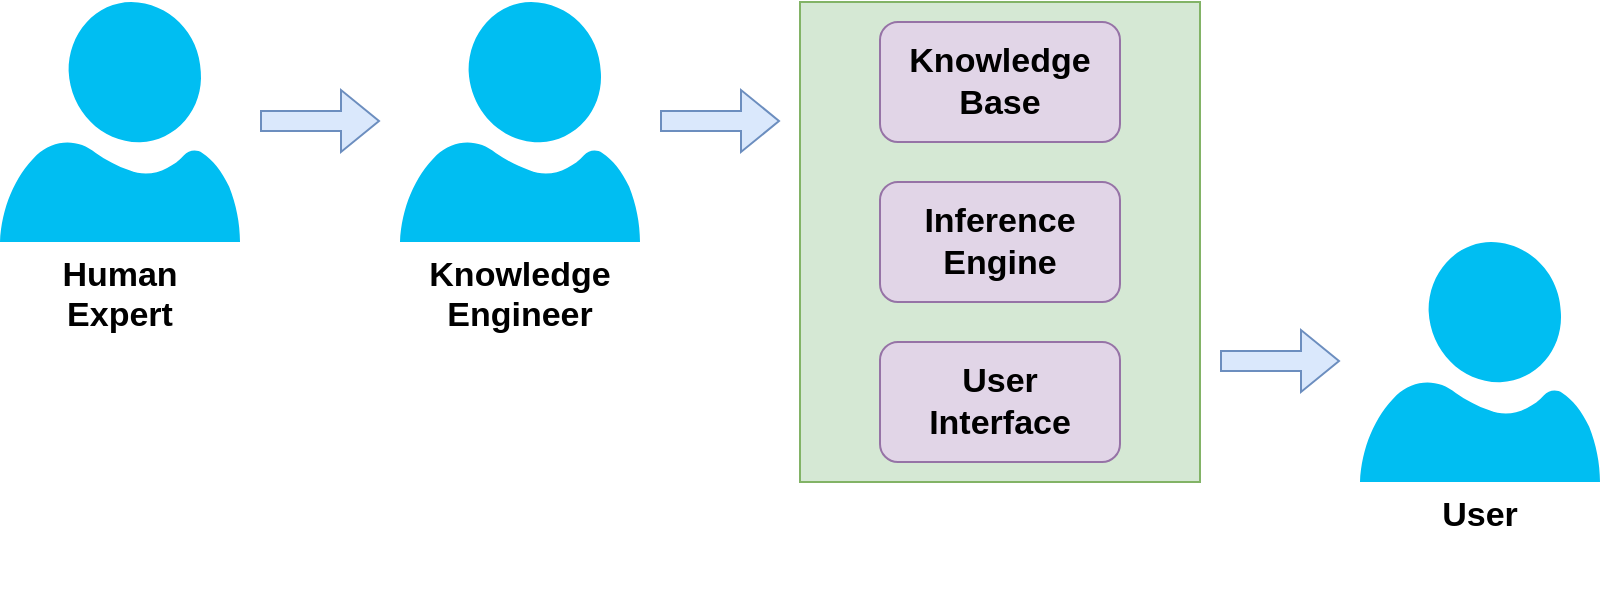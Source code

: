 <mxfile version="20.3.0" type="device"><diagram id="Qfxt8jV2MY-3jSyOYGNs" name="Page-1"><mxGraphModel dx="894" dy="756" grid="1" gridSize="10" guides="1" tooltips="1" connect="1" arrows="1" fold="1" page="1" pageScale="1" pageWidth="827" pageHeight="1169" math="0" shadow="0"><root><mxCell id="0"/><mxCell id="1" parent="0"/><mxCell id="NrdFFCVMHwkqZVl3ZqsM-1" value="" style="verticalLabelPosition=bottom;html=1;verticalAlign=top;align=center;strokeColor=none;fillColor=#00BEF2;shape=mxgraph.azure.user;" vertex="1" parent="1"><mxGeometry width="120" height="120" as="geometry"/></mxCell><mxCell id="NrdFFCVMHwkqZVl3ZqsM-2" value="" style="verticalLabelPosition=bottom;html=1;verticalAlign=top;align=center;strokeColor=none;fillColor=#00BEF2;shape=mxgraph.azure.user;" vertex="1" parent="1"><mxGeometry x="200" width="120" height="120" as="geometry"/></mxCell><mxCell id="NrdFFCVMHwkqZVl3ZqsM-3" value="" style="rounded=0;whiteSpace=wrap;html=1;fillColor=#d5e8d4;strokeColor=#82b366;" vertex="1" parent="1"><mxGeometry x="400" width="200" height="240" as="geometry"/></mxCell><mxCell id="NrdFFCVMHwkqZVl3ZqsM-5" value="" style="shape=flexArrow;endArrow=classic;html=1;rounded=0;fillColor=#dae8fc;strokeColor=#6c8ebf;" edge="1" parent="1"><mxGeometry width="50" height="50" relative="1" as="geometry"><mxPoint x="330" y="59.5" as="sourcePoint"/><mxPoint x="390" y="59.5" as="targetPoint"/></mxGeometry></mxCell><mxCell id="NrdFFCVMHwkqZVl3ZqsM-6" value="" style="shape=flexArrow;endArrow=classic;html=1;rounded=0;fillColor=#dae8fc;strokeColor=#6c8ebf;" edge="1" parent="1"><mxGeometry width="50" height="50" relative="1" as="geometry"><mxPoint x="130" y="59.5" as="sourcePoint"/><mxPoint x="190" y="59.5" as="targetPoint"/></mxGeometry></mxCell><mxCell id="NrdFFCVMHwkqZVl3ZqsM-7" value="" style="verticalLabelPosition=bottom;html=1;verticalAlign=top;align=center;strokeColor=none;fillColor=#00BEF2;shape=mxgraph.azure.user;" vertex="1" parent="1"><mxGeometry x="680" y="120" width="120" height="120" as="geometry"/></mxCell><mxCell id="NrdFFCVMHwkqZVl3ZqsM-8" value="" style="shape=flexArrow;endArrow=classic;html=1;rounded=0;fillColor=#dae8fc;strokeColor=#6c8ebf;" edge="1" parent="1"><mxGeometry width="50" height="50" relative="1" as="geometry"><mxPoint x="610" y="179.5" as="sourcePoint"/><mxPoint x="670" y="179.5" as="targetPoint"/></mxGeometry></mxCell><mxCell id="NrdFFCVMHwkqZVl3ZqsM-9" value="&lt;b&gt;&lt;font style=&quot;font-size: 17px;&quot;&gt;Human&lt;br&gt;Expert&lt;/font&gt;&lt;/b&gt;" style="text;html=1;strokeColor=none;fillColor=none;align=center;verticalAlign=top;whiteSpace=wrap;rounded=0;" vertex="1" parent="1"><mxGeometry y="120" width="120" height="60" as="geometry"/></mxCell><mxCell id="NrdFFCVMHwkqZVl3ZqsM-10" value="&lt;b style=&quot;font-size: 17px;&quot;&gt;&lt;span style=&quot;&quot;&gt;Knowledge&lt;br&gt;&lt;/span&gt;Engineer&lt;/b&gt;" style="text;html=1;strokeColor=none;fillColor=none;align=center;verticalAlign=top;whiteSpace=wrap;rounded=0;" vertex="1" parent="1"><mxGeometry x="200" y="120" width="120" height="60" as="geometry"/></mxCell><mxCell id="NrdFFCVMHwkqZVl3ZqsM-11" value="&lt;span style=&quot;font-size: 17px;&quot;&gt;&lt;b&gt;User&lt;/b&gt;&lt;/span&gt;" style="text;html=1;strokeColor=none;fillColor=none;align=center;verticalAlign=top;whiteSpace=wrap;rounded=0;" vertex="1" parent="1"><mxGeometry x="680" y="240" width="120" height="60" as="geometry"/></mxCell><mxCell id="NrdFFCVMHwkqZVl3ZqsM-15" value="" style="group" vertex="1" connectable="0" parent="1"><mxGeometry x="440" y="10" width="120" height="220" as="geometry"/></mxCell><mxCell id="NrdFFCVMHwkqZVl3ZqsM-12" value="&lt;b&gt;Knowledge&lt;br&gt;Base&lt;/b&gt;" style="rounded=1;whiteSpace=wrap;html=1;fontSize=17;fillColor=#e1d5e7;strokeColor=#9673a6;" vertex="1" parent="NrdFFCVMHwkqZVl3ZqsM-15"><mxGeometry width="120" height="60" as="geometry"/></mxCell><mxCell id="NrdFFCVMHwkqZVl3ZqsM-13" value="&lt;b&gt;Inference&lt;br&gt;Engine&lt;/b&gt;" style="rounded=1;whiteSpace=wrap;html=1;fontSize=17;fillColor=#e1d5e7;strokeColor=#9673a6;" vertex="1" parent="NrdFFCVMHwkqZVl3ZqsM-15"><mxGeometry y="80" width="120" height="60" as="geometry"/></mxCell><mxCell id="NrdFFCVMHwkqZVl3ZqsM-14" value="&lt;b&gt;User&lt;br&gt;Interface&lt;/b&gt;" style="rounded=1;whiteSpace=wrap;html=1;fontSize=17;fillColor=#e1d5e7;strokeColor=#9673a6;" vertex="1" parent="NrdFFCVMHwkqZVl3ZqsM-15"><mxGeometry y="160" width="120" height="60" as="geometry"/></mxCell></root></mxGraphModel></diagram></mxfile>